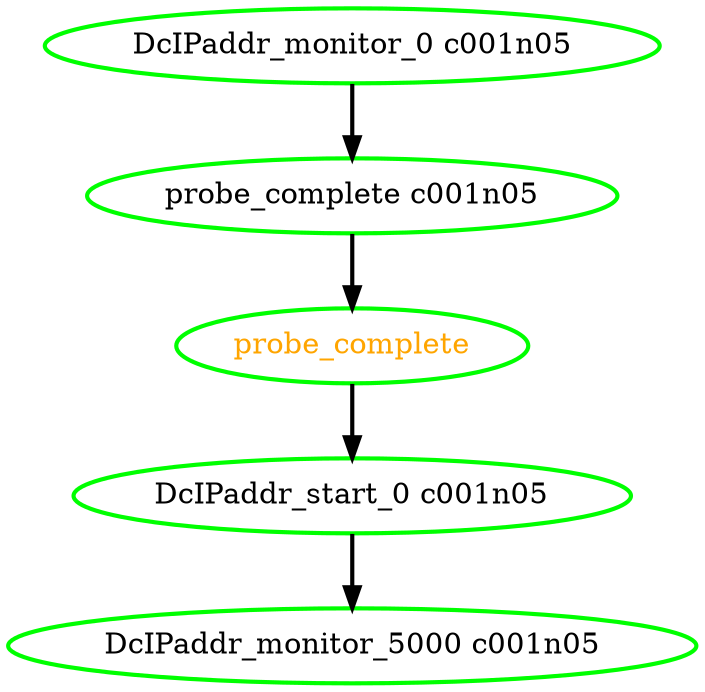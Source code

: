 digraph "g" {
"DcIPaddr_monitor_0 c001n05" -> "probe_complete c001n05" [ style = bold]
"DcIPaddr_monitor_0 c001n05" [ style=bold color="green" fontcolor="black"  ]
"DcIPaddr_monitor_5000 c001n05" [ style=bold color="green" fontcolor="black"  ]
"DcIPaddr_start_0 c001n05" -> "DcIPaddr_monitor_5000 c001n05" [ style = bold]
"DcIPaddr_start_0 c001n05" [ style=bold color="green" fontcolor="black"  ]
"probe_complete c001n05" -> "probe_complete" [ style = bold]
"probe_complete c001n05" [ style=bold color="green" fontcolor="black"  ]
"probe_complete" -> "DcIPaddr_start_0 c001n05" [ style = bold]
"probe_complete" [ style=bold color="green" fontcolor="orange"  ]
}
